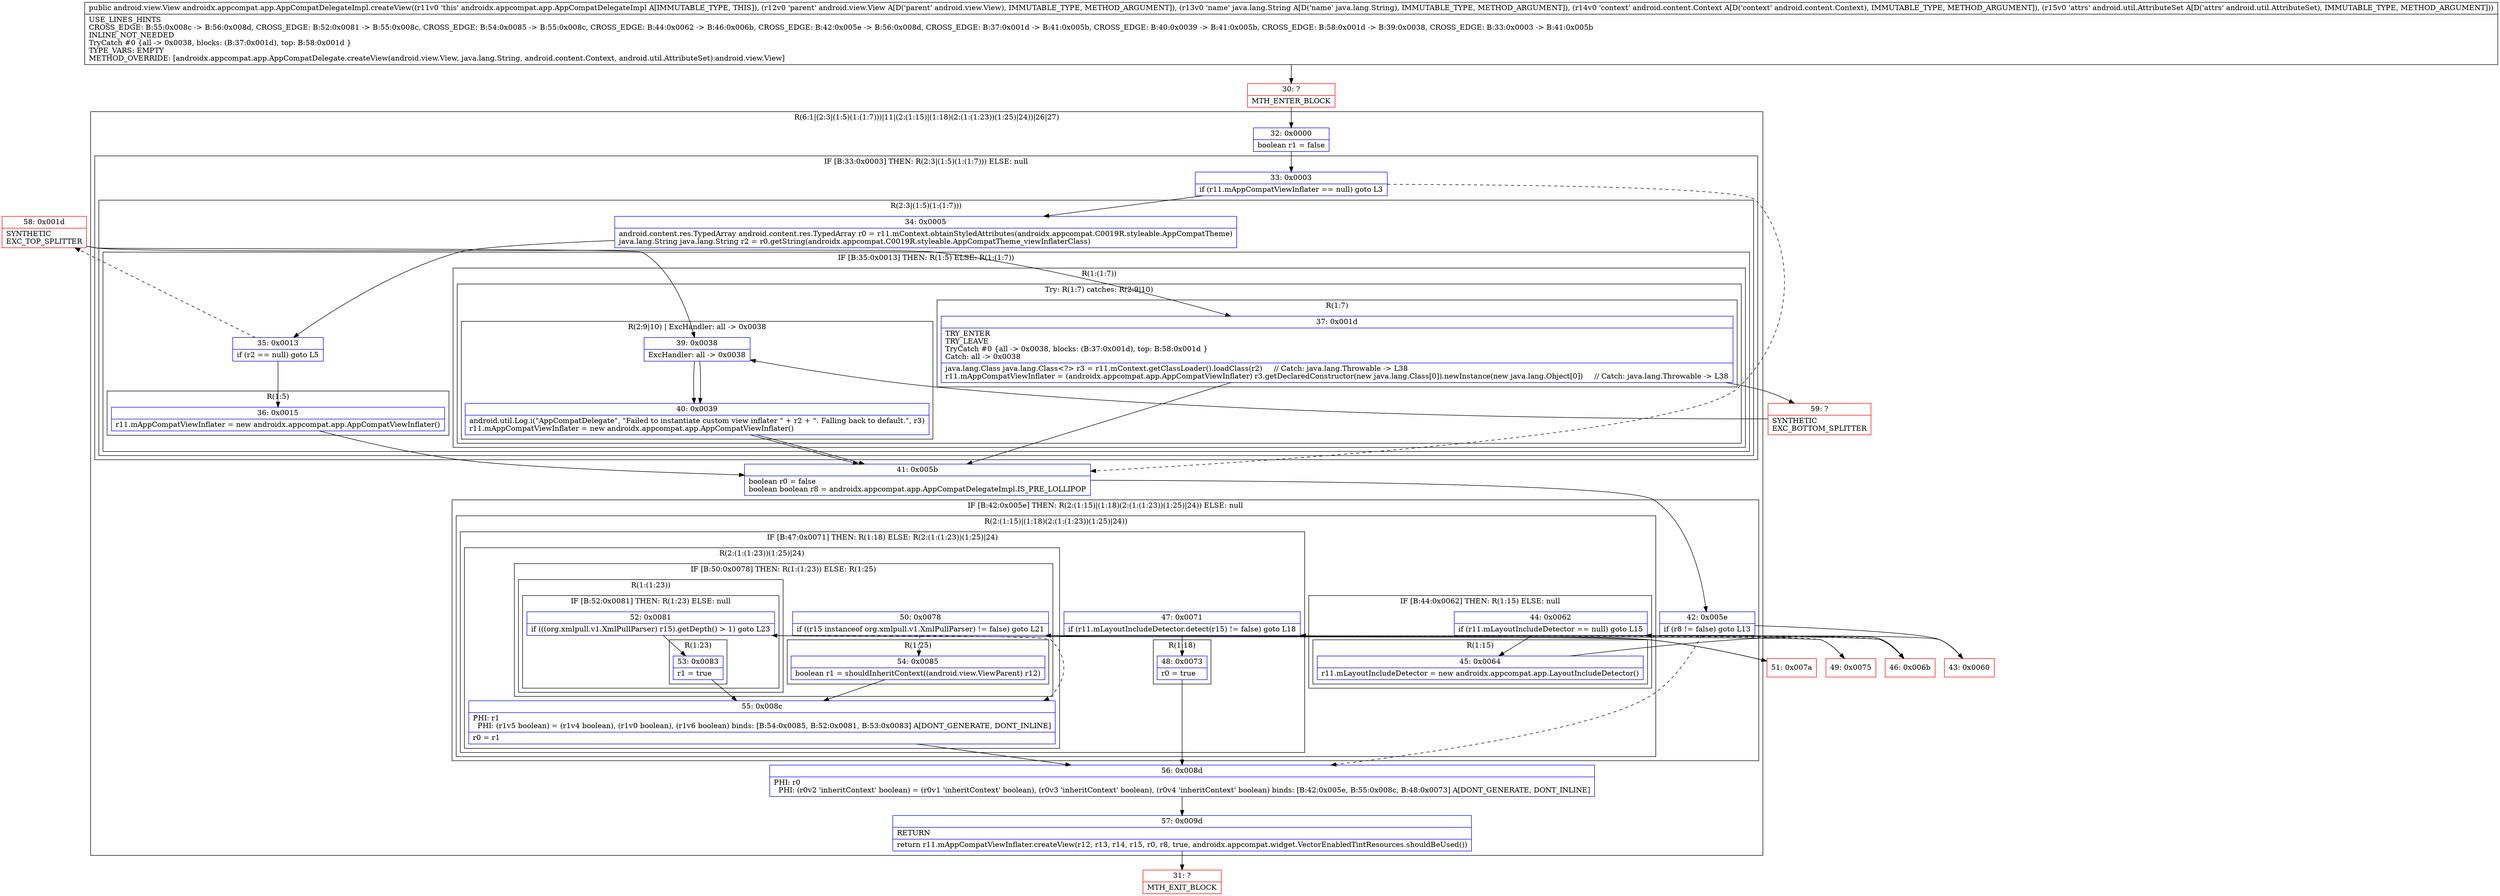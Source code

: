 digraph "CFG forandroidx.appcompat.app.AppCompatDelegateImpl.createView(Landroid\/view\/View;Ljava\/lang\/String;Landroid\/content\/Context;Landroid\/util\/AttributeSet;)Landroid\/view\/View;" {
subgraph cluster_Region_452861298 {
label = "R(6:1|(2:3|(1:5)(1:(1:7)))|11|(2:(1:15)|(1:18)(2:(1:(1:23))(1:25)|24))|26|27)";
node [shape=record,color=blue];
Node_32 [shape=record,label="{32\:\ 0x0000|boolean r1 = false\l}"];
subgraph cluster_IfRegion_1779360909 {
label = "IF [B:33:0x0003] THEN: R(2:3|(1:5)(1:(1:7))) ELSE: null";
node [shape=record,color=blue];
Node_33 [shape=record,label="{33\:\ 0x0003|if (r11.mAppCompatViewInflater == null) goto L3\l}"];
subgraph cluster_Region_1249860733 {
label = "R(2:3|(1:5)(1:(1:7)))";
node [shape=record,color=blue];
Node_34 [shape=record,label="{34\:\ 0x0005|android.content.res.TypedArray android.content.res.TypedArray r0 = r11.mContext.obtainStyledAttributes(androidx.appcompat.C0019R.styleable.AppCompatTheme)\ljava.lang.String java.lang.String r2 = r0.getString(androidx.appcompat.C0019R.styleable.AppCompatTheme_viewInflaterClass)\l}"];
subgraph cluster_IfRegion_1353911031 {
label = "IF [B:35:0x0013] THEN: R(1:5) ELSE: R(1:(1:7))";
node [shape=record,color=blue];
Node_35 [shape=record,label="{35\:\ 0x0013|if (r2 == null) goto L5\l}"];
subgraph cluster_Region_1229839429 {
label = "R(1:5)";
node [shape=record,color=blue];
Node_36 [shape=record,label="{36\:\ 0x0015|r11.mAppCompatViewInflater = new androidx.appcompat.app.AppCompatViewInflater()\l}"];
}
subgraph cluster_Region_55970386 {
label = "R(1:(1:7))";
node [shape=record,color=blue];
subgraph cluster_TryCatchRegion_672482233 {
label = "Try: R(1:7) catches: R(2:9|10)";
node [shape=record,color=blue];
subgraph cluster_Region_1544313243 {
label = "R(1:7)";
node [shape=record,color=blue];
Node_37 [shape=record,label="{37\:\ 0x001d|TRY_ENTER\lTRY_LEAVE\lTryCatch #0 \{all \-\> 0x0038, blocks: (B:37:0x001d), top: B:58:0x001d \}\lCatch: all \-\> 0x0038\l|java.lang.Class java.lang.Class\<?\> r3 = r11.mContext.getClassLoader().loadClass(r2)     \/\/ Catch: java.lang.Throwable \-\> L38\lr11.mAppCompatViewInflater = (androidx.appcompat.app.AppCompatViewInflater) r3.getDeclaredConstructor(new java.lang.Class[0]).newInstance(new java.lang.Object[0])     \/\/ Catch: java.lang.Throwable \-\> L38\l}"];
}
subgraph cluster_Region_1039150236 {
label = "R(2:9|10) | ExcHandler: all \-\> 0x0038\l";
node [shape=record,color=blue];
Node_39 [shape=record,label="{39\:\ 0x0038|ExcHandler: all \-\> 0x0038\l}"];
Node_40 [shape=record,label="{40\:\ 0x0039|android.util.Log.i(\"AppCompatDelegate\", \"Failed to instantiate custom view inflater \" + r2 + \". Falling back to default.\", r3)\lr11.mAppCompatViewInflater = new androidx.appcompat.app.AppCompatViewInflater()\l}"];
}
}
}
}
}
}
Node_41 [shape=record,label="{41\:\ 0x005b|boolean r0 = false\lboolean boolean r8 = androidx.appcompat.app.AppCompatDelegateImpl.IS_PRE_LOLLIPOP\l}"];
subgraph cluster_IfRegion_1933724645 {
label = "IF [B:42:0x005e] THEN: R(2:(1:15)|(1:18)(2:(1:(1:23))(1:25)|24)) ELSE: null";
node [shape=record,color=blue];
Node_42 [shape=record,label="{42\:\ 0x005e|if (r8 != false) goto L13\l}"];
subgraph cluster_Region_891478202 {
label = "R(2:(1:15)|(1:18)(2:(1:(1:23))(1:25)|24))";
node [shape=record,color=blue];
subgraph cluster_IfRegion_313179567 {
label = "IF [B:44:0x0062] THEN: R(1:15) ELSE: null";
node [shape=record,color=blue];
Node_44 [shape=record,label="{44\:\ 0x0062|if (r11.mLayoutIncludeDetector == null) goto L15\l}"];
subgraph cluster_Region_555557170 {
label = "R(1:15)";
node [shape=record,color=blue];
Node_45 [shape=record,label="{45\:\ 0x0064|r11.mLayoutIncludeDetector = new androidx.appcompat.app.LayoutIncludeDetector()\l}"];
}
}
subgraph cluster_IfRegion_597145123 {
label = "IF [B:47:0x0071] THEN: R(1:18) ELSE: R(2:(1:(1:23))(1:25)|24)";
node [shape=record,color=blue];
Node_47 [shape=record,label="{47\:\ 0x0071|if (r11.mLayoutIncludeDetector.detect(r15) != false) goto L18\l}"];
subgraph cluster_Region_937912976 {
label = "R(1:18)";
node [shape=record,color=blue];
Node_48 [shape=record,label="{48\:\ 0x0073|r0 = true\l}"];
}
subgraph cluster_Region_1570306524 {
label = "R(2:(1:(1:23))(1:25)|24)";
node [shape=record,color=blue];
subgraph cluster_IfRegion_26387931 {
label = "IF [B:50:0x0078] THEN: R(1:(1:23)) ELSE: R(1:25)";
node [shape=record,color=blue];
Node_50 [shape=record,label="{50\:\ 0x0078|if ((r15 instanceof org.xmlpull.v1.XmlPullParser) != false) goto L21\l}"];
subgraph cluster_Region_1183983491 {
label = "R(1:(1:23))";
node [shape=record,color=blue];
subgraph cluster_IfRegion_248416978 {
label = "IF [B:52:0x0081] THEN: R(1:23) ELSE: null";
node [shape=record,color=blue];
Node_52 [shape=record,label="{52\:\ 0x0081|if (((org.xmlpull.v1.XmlPullParser) r15).getDepth() \> 1) goto L23\l}"];
subgraph cluster_Region_1714152957 {
label = "R(1:23)";
node [shape=record,color=blue];
Node_53 [shape=record,label="{53\:\ 0x0083|r1 = true\l}"];
}
}
}
subgraph cluster_Region_2107064015 {
label = "R(1:25)";
node [shape=record,color=blue];
Node_54 [shape=record,label="{54\:\ 0x0085|boolean r1 = shouldInheritContext((android.view.ViewParent) r12)\l}"];
}
}
Node_55 [shape=record,label="{55\:\ 0x008c|PHI: r1 \l  PHI: (r1v5 boolean) = (r1v4 boolean), (r1v0 boolean), (r1v6 boolean) binds: [B:54:0x0085, B:52:0x0081, B:53:0x0083] A[DONT_GENERATE, DONT_INLINE]\l|r0 = r1\l}"];
}
}
}
}
Node_56 [shape=record,label="{56\:\ 0x008d|PHI: r0 \l  PHI: (r0v2 'inheritContext' boolean) = (r0v1 'inheritContext' boolean), (r0v3 'inheritContext' boolean), (r0v4 'inheritContext' boolean) binds: [B:42:0x005e, B:55:0x008c, B:48:0x0073] A[DONT_GENERATE, DONT_INLINE]\l}"];
Node_57 [shape=record,label="{57\:\ 0x009d|RETURN\l|return r11.mAppCompatViewInflater.createView(r12, r13, r14, r15, r0, r8, true, androidx.appcompat.widget.VectorEnabledTintResources.shouldBeUsed())\l}"];
}
subgraph cluster_Region_1039150236 {
label = "R(2:9|10) | ExcHandler: all \-\> 0x0038\l";
node [shape=record,color=blue];
Node_39 [shape=record,label="{39\:\ 0x0038|ExcHandler: all \-\> 0x0038\l}"];
Node_40 [shape=record,label="{40\:\ 0x0039|android.util.Log.i(\"AppCompatDelegate\", \"Failed to instantiate custom view inflater \" + r2 + \". Falling back to default.\", r3)\lr11.mAppCompatViewInflater = new androidx.appcompat.app.AppCompatViewInflater()\l}"];
}
Node_30 [shape=record,color=red,label="{30\:\ ?|MTH_ENTER_BLOCK\l}"];
Node_58 [shape=record,color=red,label="{58\:\ 0x001d|SYNTHETIC\lEXC_TOP_SPLITTER\l}"];
Node_59 [shape=record,color=red,label="{59\:\ ?|SYNTHETIC\lEXC_BOTTOM_SPLITTER\l}"];
Node_43 [shape=record,color=red,label="{43\:\ 0x0060}"];
Node_46 [shape=record,color=red,label="{46\:\ 0x006b}"];
Node_49 [shape=record,color=red,label="{49\:\ 0x0075}"];
Node_51 [shape=record,color=red,label="{51\:\ 0x007a}"];
Node_31 [shape=record,color=red,label="{31\:\ ?|MTH_EXIT_BLOCK\l}"];
MethodNode[shape=record,label="{public android.view.View androidx.appcompat.app.AppCompatDelegateImpl.createView((r11v0 'this' androidx.appcompat.app.AppCompatDelegateImpl A[IMMUTABLE_TYPE, THIS]), (r12v0 'parent' android.view.View A[D('parent' android.view.View), IMMUTABLE_TYPE, METHOD_ARGUMENT]), (r13v0 'name' java.lang.String A[D('name' java.lang.String), IMMUTABLE_TYPE, METHOD_ARGUMENT]), (r14v0 'context' android.content.Context A[D('context' android.content.Context), IMMUTABLE_TYPE, METHOD_ARGUMENT]), (r15v0 'attrs' android.util.AttributeSet A[D('attrs' android.util.AttributeSet), IMMUTABLE_TYPE, METHOD_ARGUMENT]))  | USE_LINES_HINTS\lCROSS_EDGE: B:55:0x008c \-\> B:56:0x008d, CROSS_EDGE: B:52:0x0081 \-\> B:55:0x008c, CROSS_EDGE: B:54:0x0085 \-\> B:55:0x008c, CROSS_EDGE: B:44:0x0062 \-\> B:46:0x006b, CROSS_EDGE: B:42:0x005e \-\> B:56:0x008d, CROSS_EDGE: B:37:0x001d \-\> B:41:0x005b, CROSS_EDGE: B:40:0x0039 \-\> B:41:0x005b, CROSS_EDGE: B:58:0x001d \-\> B:39:0x0038, CROSS_EDGE: B:33:0x0003 \-\> B:41:0x005b\lINLINE_NOT_NEEDED\lTryCatch #0 \{all \-\> 0x0038, blocks: (B:37:0x001d), top: B:58:0x001d \}\lTYPE_VARS: EMPTY\lMETHOD_OVERRIDE: [androidx.appcompat.app.AppCompatDelegate.createView(android.view.View, java.lang.String, android.content.Context, android.util.AttributeSet):android.view.View]\l}"];
MethodNode -> Node_30;Node_32 -> Node_33;
Node_33 -> Node_34;
Node_33 -> Node_41[style=dashed];
Node_34 -> Node_35;
Node_35 -> Node_36;
Node_35 -> Node_58[style=dashed];
Node_36 -> Node_41;
Node_37 -> Node_41;
Node_37 -> Node_59;
Node_39 -> Node_40;
Node_40 -> Node_41;
Node_41 -> Node_42;
Node_42 -> Node_43;
Node_42 -> Node_56[style=dashed];
Node_44 -> Node_45;
Node_44 -> Node_46[style=dashed];
Node_45 -> Node_46;
Node_47 -> Node_48;
Node_47 -> Node_49[style=dashed];
Node_48 -> Node_56;
Node_50 -> Node_51;
Node_50 -> Node_54[style=dashed];
Node_52 -> Node_53;
Node_52 -> Node_55[style=dashed];
Node_53 -> Node_55;
Node_54 -> Node_55;
Node_55 -> Node_56;
Node_56 -> Node_57;
Node_57 -> Node_31;
Node_39 -> Node_40;
Node_40 -> Node_41;
Node_30 -> Node_32;
Node_58 -> Node_37;
Node_58 -> Node_39;
Node_59 -> Node_39;
Node_43 -> Node_44;
Node_46 -> Node_47;
Node_49 -> Node_50;
Node_51 -> Node_52;
}

